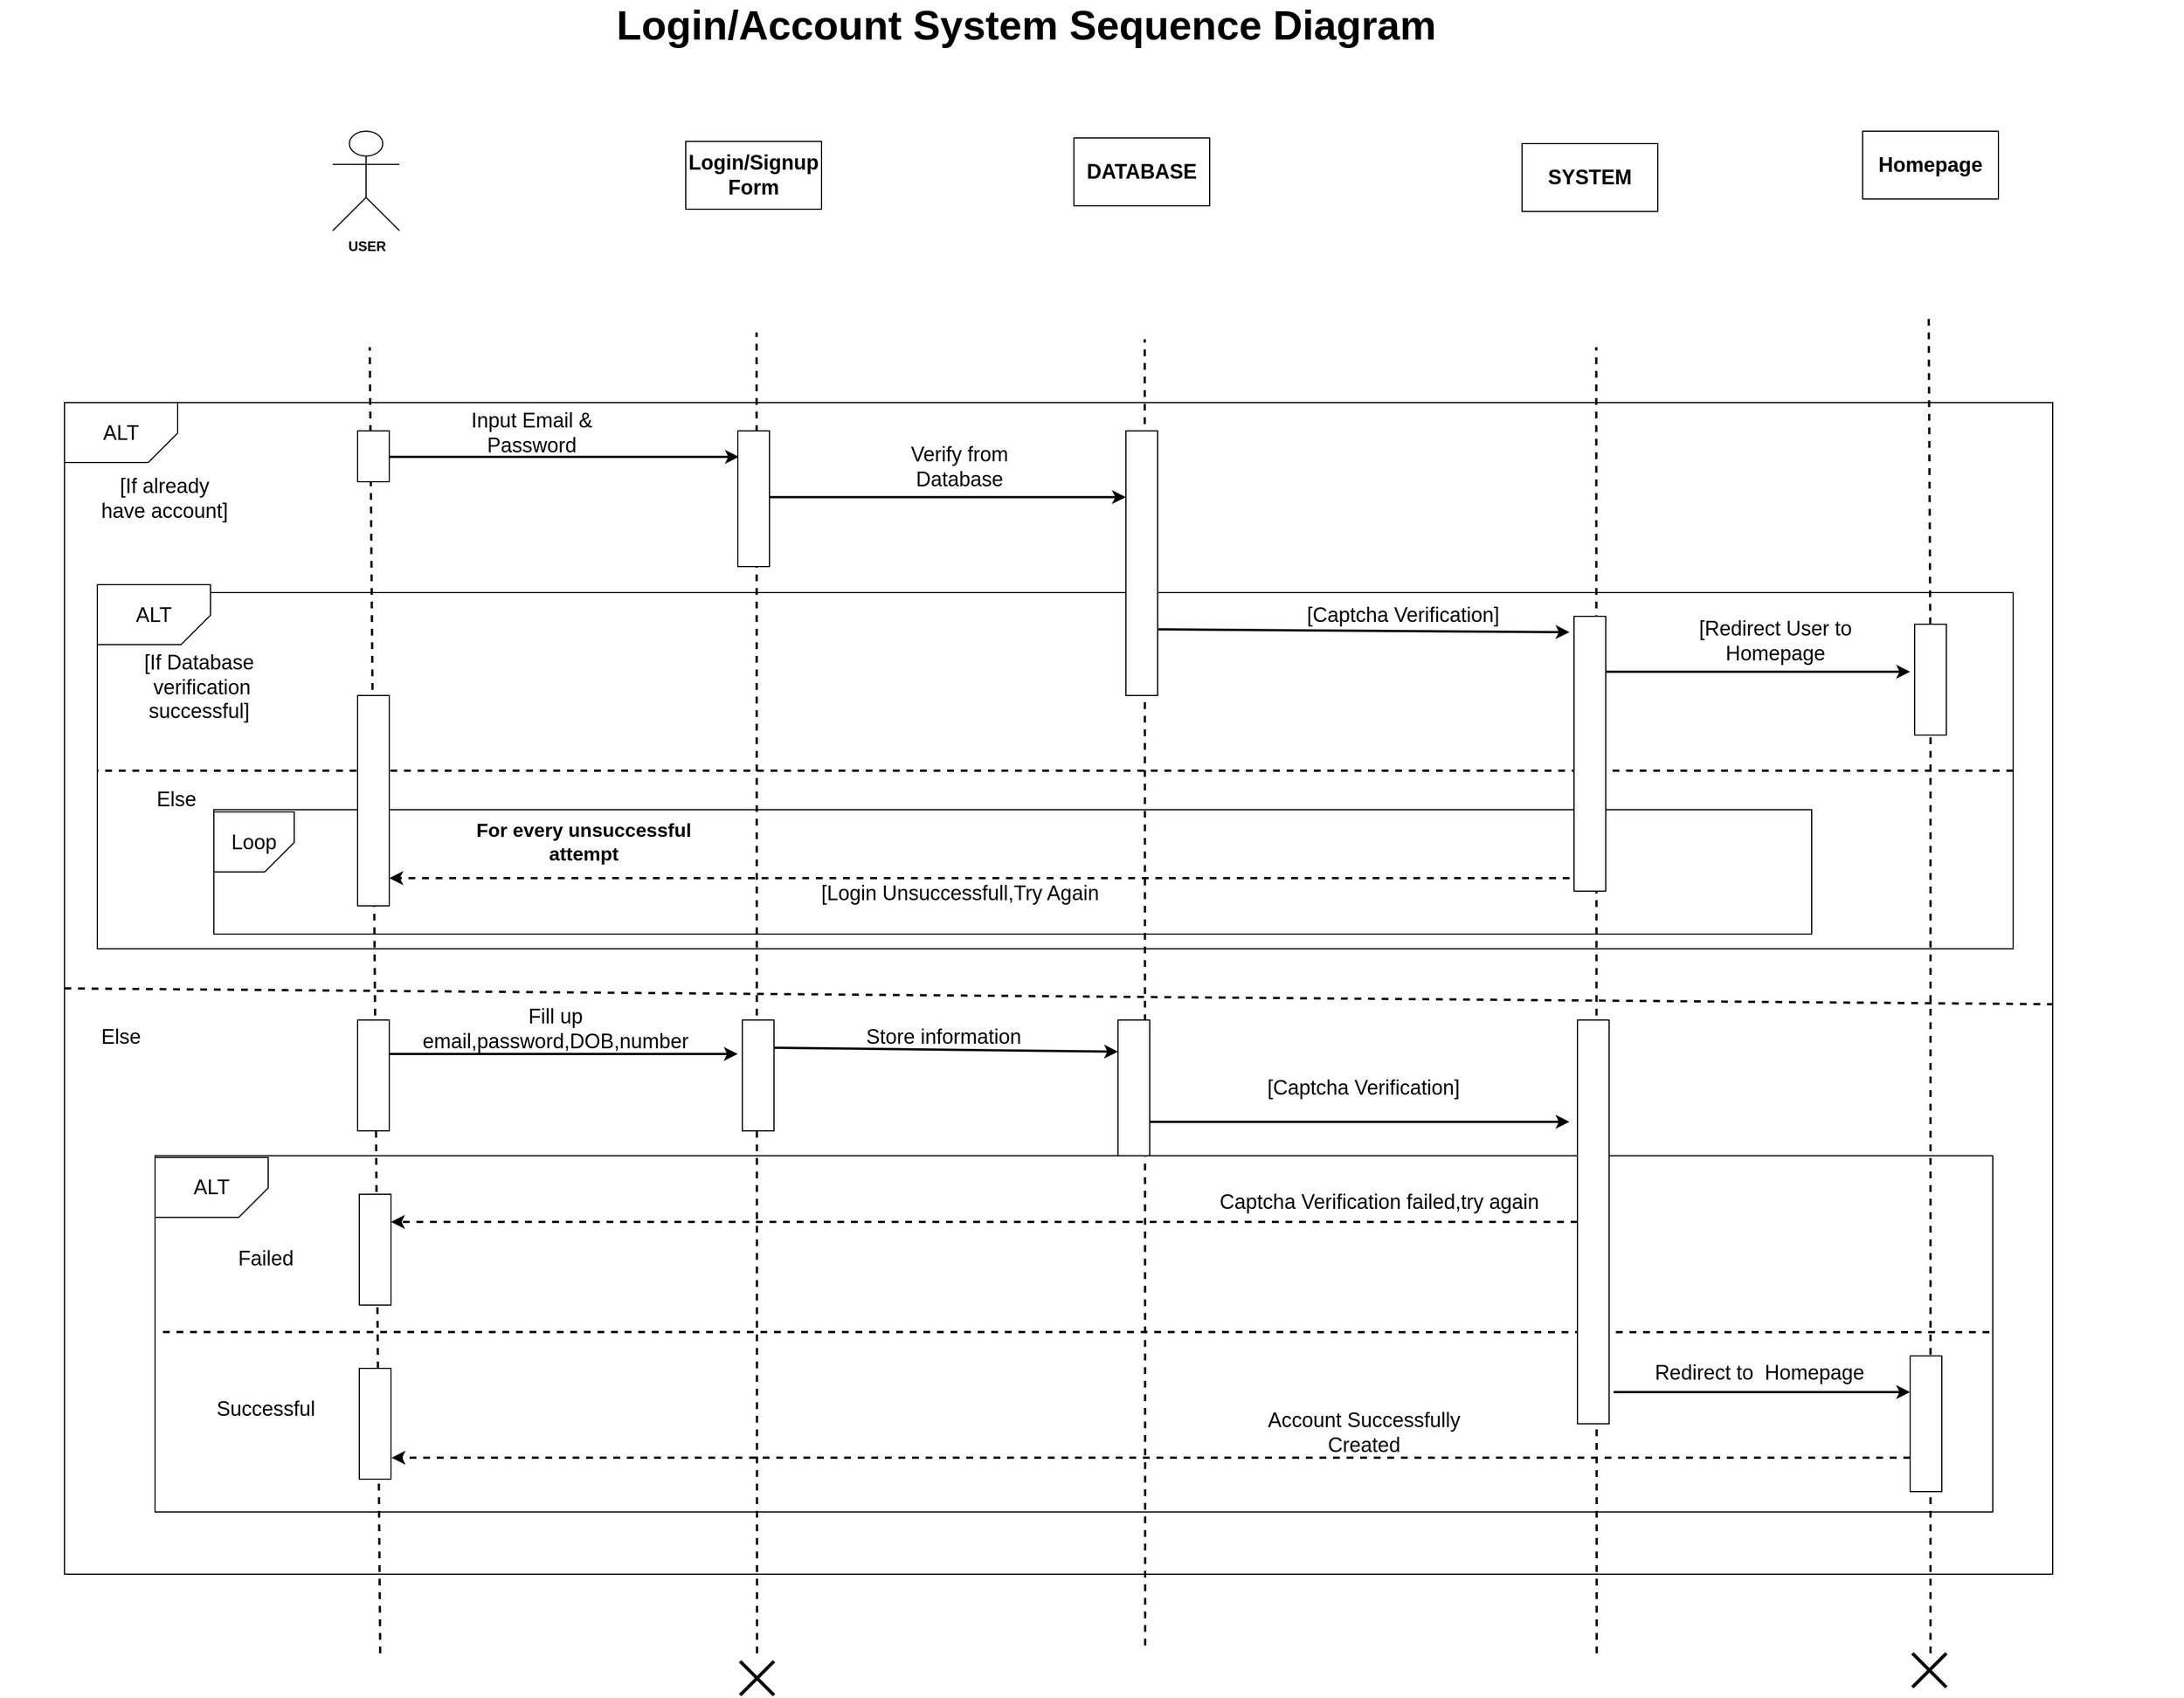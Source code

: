 <mxfile version="17.4.0" type="device"><diagram id="5oVXEnrIi1kYfZsAYA4v" name="Page-1"><mxGraphModel dx="3655" dy="2010" grid="0" gridSize="7" guides="1" tooltips="1" connect="1" arrows="1" fold="1" page="1" pageScale="1" pageWidth="2000" pageHeight="1800" background="#ffffff" math="0" shadow="0"><root><mxCell id="0"/><mxCell id="1" parent="0"/><mxCell id="SZwYfXRegYFj2WXCsIf--5" value="" style="rounded=0;whiteSpace=wrap;html=1;fontSize=18;fillColor=none;" parent="1" vertex="1"><mxGeometry x="90" y="496" width="1757" height="1036" as="geometry"/></mxCell><mxCell id="SZwYfXRegYFj2WXCsIf--26" value="" style="rounded=0;whiteSpace=wrap;html=1;fontSize=18;fillColor=none;gradientColor=none;" parent="1" vertex="1"><mxGeometry x="119" y="664" width="1693" height="315" as="geometry"/></mxCell><mxCell id="TfzC2N9FIxQwZi4tumr4-4" value="" style="rounded=0;whiteSpace=wrap;html=1;" vertex="1" parent="1"><mxGeometry x="222" y="856" width="1412" height="110" as="geometry"/></mxCell><mxCell id="SZwYfXRegYFj2WXCsIf--1" value="&lt;b&gt;USER&lt;/b&gt;" style="shape=umlActor;verticalLabelPosition=bottom;verticalAlign=top;html=1;outlineConnect=0;" parent="1" vertex="1"><mxGeometry x="327" y="256" width="59" height="88" as="geometry"/></mxCell><mxCell id="SZwYfXRegYFj2WXCsIf--2" value="&lt;font style=&quot;font-size: 18px&quot;&gt;&lt;b&gt;Login/Signup Form&lt;/b&gt;&lt;/font&gt;" style="rounded=0;whiteSpace=wrap;html=1;" parent="1" vertex="1"><mxGeometry x="639" y="265" width="120" height="60" as="geometry"/></mxCell><mxCell id="SZwYfXRegYFj2WXCsIf--6" value="" style="endArrow=none;dashed=1;html=1;rounded=0;fontSize=18;jumpStyle=none;jumpSize=15;strokeWidth=2;" parent="1" edge="1"><mxGeometry width="50" height="50" relative="1" as="geometry"><mxPoint x="369" y="1602" as="sourcePoint"/><mxPoint x="359.75" y="447" as="targetPoint"/></mxGeometry></mxCell><mxCell id="SZwYfXRegYFj2WXCsIf--3" value="&lt;font style=&quot;font-size: 18px&quot;&gt;&lt;b&gt;DATABASE&lt;/b&gt;&lt;/font&gt;" style="rounded=0;whiteSpace=wrap;html=1;" parent="1" vertex="1"><mxGeometry x="982" y="262" width="120" height="60" as="geometry"/></mxCell><mxCell id="SZwYfXRegYFj2WXCsIf--4" value="&lt;font style=&quot;font-size: 18px&quot;&gt;&lt;b&gt;SYSTEM&lt;/b&gt;&lt;/font&gt;" style="rounded=0;whiteSpace=wrap;html=1;" parent="1" vertex="1"><mxGeometry x="1378" y="267" width="120" height="60" as="geometry"/></mxCell><mxCell id="SZwYfXRegYFj2WXCsIf--8" value="" style="endArrow=none;dashed=1;html=1;rounded=0;fontSize=18;jumpStyle=none;jumpSize=15;strokeWidth=2;" parent="1" edge="1"><mxGeometry width="50" height="50" relative="1" as="geometry"><mxPoint x="702" y="1602" as="sourcePoint"/><mxPoint x="701.61" y="434" as="targetPoint"/></mxGeometry></mxCell><mxCell id="SZwYfXRegYFj2WXCsIf--9" value="" style="endArrow=none;dashed=1;html=1;rounded=0;fontSize=18;jumpStyle=none;jumpSize=15;strokeWidth=2;" parent="1" edge="1"><mxGeometry width="50" height="50" relative="1" as="geometry"><mxPoint x="1045" y="1595" as="sourcePoint"/><mxPoint x="1044.61" y="440" as="targetPoint"/></mxGeometry></mxCell><mxCell id="SZwYfXRegYFj2WXCsIf--10" value="" style="endArrow=none;dashed=1;html=1;rounded=0;fontSize=18;jumpStyle=none;jumpSize=15;strokeWidth=2;" parent="1" edge="1"><mxGeometry width="50" height="50" relative="1" as="geometry"><mxPoint x="1444" y="1602" as="sourcePoint"/><mxPoint x="1443.64" y="447" as="targetPoint"/></mxGeometry></mxCell><mxCell id="SZwYfXRegYFj2WXCsIf--14" value="ALT" style="shape=card;whiteSpace=wrap;html=1;fontSize=18;direction=north;flipV=0;flipH=1;size=26;" parent="1" vertex="1"><mxGeometry x="90" y="496" width="100" height="53" as="geometry"/></mxCell><mxCell id="SZwYfXRegYFj2WXCsIf--18" value="[If already have account]" style="text;html=1;strokeColor=none;fillColor=none;align=center;verticalAlign=middle;whiteSpace=wrap;rounded=0;fontSize=18;" parent="1" vertex="1"><mxGeometry x="119" y="566" width="119" height="30" as="geometry"/></mxCell><mxCell id="SZwYfXRegYFj2WXCsIf--19" value="" style="endArrow=classic;html=1;rounded=0;fontSize=18;strokeWidth=2;jumpStyle=none;jumpSize=15;" parent="1" edge="1"><mxGeometry width="50" height="50" relative="1" as="geometry"><mxPoint x="371" y="544" as="sourcePoint"/><mxPoint x="686" y="544" as="targetPoint"/></mxGeometry></mxCell><mxCell id="SZwYfXRegYFj2WXCsIf--20" value="" style="rounded=0;whiteSpace=wrap;html=1;fontSize=18;direction=south;" parent="1" vertex="1"><mxGeometry x="349" y="521" width="28" height="45" as="geometry"/></mxCell><mxCell id="SZwYfXRegYFj2WXCsIf--21" value="" style="rounded=0;whiteSpace=wrap;html=1;fontSize=18;direction=south;" parent="1" vertex="1"><mxGeometry x="685" y="521" width="28" height="120" as="geometry"/></mxCell><mxCell id="SZwYfXRegYFj2WXCsIf--22" value="Input Email &amp;amp; Password" style="text;html=1;strokeColor=none;fillColor=none;align=center;verticalAlign=middle;whiteSpace=wrap;rounded=0;fontSize=18;" parent="1" vertex="1"><mxGeometry x="447" y="507.5" width="112" height="30" as="geometry"/></mxCell><mxCell id="SZwYfXRegYFj2WXCsIf--23" value="" style="rounded=0;whiteSpace=wrap;html=1;fontSize=18;direction=south;" parent="1" vertex="1"><mxGeometry x="1028" y="521" width="28" height="234" as="geometry"/></mxCell><mxCell id="SZwYfXRegYFj2WXCsIf--24" value="" style="endArrow=classic;html=1;rounded=0;fontSize=18;strokeWidth=2;jumpStyle=none;jumpSize=15;" parent="1" edge="1"><mxGeometry width="50" height="50" relative="1" as="geometry"><mxPoint x="713" y="579.57" as="sourcePoint"/><mxPoint x="1028" y="579.57" as="targetPoint"/></mxGeometry></mxCell><mxCell id="SZwYfXRegYFj2WXCsIf--25" value="Verify from Database" style="text;html=1;strokeColor=none;fillColor=none;align=center;verticalAlign=middle;whiteSpace=wrap;rounded=0;fontSize=18;" parent="1" vertex="1"><mxGeometry x="825" y="537.5" width="112" height="30" as="geometry"/></mxCell><mxCell id="SZwYfXRegYFj2WXCsIf--27" value="[If Database&lt;br&gt;&amp;nbsp;verification&lt;br&gt;successful]" style="text;html=1;strokeColor=none;fillColor=none;align=center;verticalAlign=middle;whiteSpace=wrap;rounded=0;fontSize=18;" parent="1" vertex="1"><mxGeometry x="153" y="727" width="112" height="42" as="geometry"/></mxCell><mxCell id="SZwYfXRegYFj2WXCsIf--28" value="ALT" style="shape=card;whiteSpace=wrap;html=1;fontSize=18;direction=north;flipV=0;flipH=1;size=26;" parent="1" vertex="1"><mxGeometry x="119" y="657" width="100" height="53" as="geometry"/></mxCell><mxCell id="SZwYfXRegYFj2WXCsIf--30" value="" style="endArrow=classic;html=1;rounded=0;fontSize=18;strokeWidth=2;jumpStyle=none;jumpSize=15;exitX=0.75;exitY=0;exitDx=0;exitDy=0;" parent="1" source="SZwYfXRegYFj2WXCsIf--23" edge="1"><mxGeometry width="50" height="50" relative="1" as="geometry"><mxPoint x="1091" y="692" as="sourcePoint"/><mxPoint x="1420" y="699" as="targetPoint"/></mxGeometry></mxCell><mxCell id="SZwYfXRegYFj2WXCsIf--31" value="[Captcha Verification]" style="text;html=1;strokeColor=none;fillColor=none;align=center;verticalAlign=middle;whiteSpace=wrap;rounded=0;fontSize=18;" parent="1" vertex="1"><mxGeometry x="1182" y="668.5" width="182" height="30" as="geometry"/></mxCell><mxCell id="SZwYfXRegYFj2WXCsIf--33" value="&lt;font style=&quot;font-size: 18px&quot;&gt;&lt;b&gt;Homepage&lt;/b&gt;&lt;/font&gt;" style="rounded=0;whiteSpace=wrap;html=1;" parent="1" vertex="1"><mxGeometry x="1679" y="256" width="120" height="60" as="geometry"/></mxCell><mxCell id="SZwYfXRegYFj2WXCsIf--36" value="" style="endArrow=none;dashed=1;html=1;rounded=0;fontSize=18;jumpStyle=none;jumpSize=15;strokeWidth=2;startArrow=none;" parent="1" source="SZwYfXRegYFj2WXCsIf--42" edge="1"><mxGeometry width="50" height="50" relative="1" as="geometry"><mxPoint x="1737.33" y="2183" as="sourcePoint"/><mxPoint x="1737.4" y="419" as="targetPoint"/></mxGeometry></mxCell><mxCell id="SZwYfXRegYFj2WXCsIf--41" value="" style="endArrow=classic;html=1;rounded=0;fontSize=18;strokeWidth=2;jumpStyle=none;jumpSize=15;" parent="1" edge="1"><mxGeometry width="50" height="50" relative="1" as="geometry"><mxPoint x="1448" y="734" as="sourcePoint"/><mxPoint x="1721" y="734" as="targetPoint"/></mxGeometry></mxCell><mxCell id="SZwYfXRegYFj2WXCsIf--42" value="" style="rounded=0;whiteSpace=wrap;html=1;fontSize=18;direction=south;" parent="1" vertex="1"><mxGeometry x="1725" y="692" width="28" height="98" as="geometry"/></mxCell><mxCell id="SZwYfXRegYFj2WXCsIf--43" value="" style="endArrow=none;dashed=1;html=1;rounded=0;fontSize=18;jumpStyle=none;jumpSize=15;strokeWidth=2;startArrow=none;" parent="1" target="SZwYfXRegYFj2WXCsIf--42" edge="1"><mxGeometry width="50" height="50" relative="1" as="geometry"><mxPoint x="1739" y="1602" as="sourcePoint"/><mxPoint x="1737.4" y="419" as="targetPoint"/></mxGeometry></mxCell><mxCell id="SZwYfXRegYFj2WXCsIf--44" value="[Redirect User to Homepage" style="text;html=1;strokeColor=none;fillColor=none;align=center;verticalAlign=middle;whiteSpace=wrap;rounded=0;fontSize=18;" parent="1" vertex="1"><mxGeometry x="1532" y="692" width="140" height="30" as="geometry"/></mxCell><mxCell id="SZwYfXRegYFj2WXCsIf--45" value="" style="endArrow=none;dashed=1;html=1;rounded=0;fontSize=18;jumpStyle=none;jumpSize=15;strokeWidth=2;entryX=0;entryY=0.5;entryDx=0;entryDy=0;exitX=1;exitY=0.5;exitDx=0;exitDy=0;" parent="1" source="SZwYfXRegYFj2WXCsIf--26" target="SZwYfXRegYFj2WXCsIf--26" edge="1"><mxGeometry width="50" height="50" relative="1" as="geometry"><mxPoint x="376.25" y="2211" as="sourcePoint"/><mxPoint x="384" y="1322" as="targetPoint"/></mxGeometry></mxCell><mxCell id="SZwYfXRegYFj2WXCsIf--46" value="Else" style="text;html=1;strokeColor=none;fillColor=none;align=center;verticalAlign=middle;whiteSpace=wrap;rounded=0;fontSize=18;" parent="1" vertex="1"><mxGeometry x="159" y="832" width="60" height="30" as="geometry"/></mxCell><mxCell id="SZwYfXRegYFj2WXCsIf--48" value="" style="endArrow=classic;html=1;rounded=0;dashed=1;fontSize=18;strokeWidth=2;jumpStyle=none;jumpSize=15;entryX=0.75;entryY=0;entryDx=0;entryDy=0;" parent="1" edge="1"><mxGeometry width="50" height="50" relative="1" as="geometry"><mxPoint x="1420" y="916.5" as="sourcePoint"/><mxPoint x="377" y="916.5" as="targetPoint"/></mxGeometry></mxCell><mxCell id="SZwYfXRegYFj2WXCsIf--49" value="[Login Unsuccessfull,Try Again" style="text;html=1;strokeColor=none;fillColor=none;align=center;verticalAlign=middle;whiteSpace=wrap;rounded=0;fontSize=18;" parent="1" vertex="1"><mxGeometry x="737.5" y="915" width="287" height="30" as="geometry"/></mxCell><mxCell id="SZwYfXRegYFj2WXCsIf--29" value="" style="rounded=0;whiteSpace=wrap;html=1;fontSize=18;direction=south;" parent="1" vertex="1"><mxGeometry x="1424" y="685" width="28" height="243" as="geometry"/></mxCell><mxCell id="SZwYfXRegYFj2WXCsIf--37" value="" style="rounded=0;whiteSpace=wrap;html=1;fontSize=18;direction=south;" parent="1" vertex="1"><mxGeometry x="349" y="755" width="28" height="186" as="geometry"/></mxCell><mxCell id="SZwYfXRegYFj2WXCsIf--51" value="" style="endArrow=none;dashed=1;html=1;rounded=0;fontSize=18;strokeWidth=2;jumpStyle=none;jumpSize=40;exitX=0;exitY=0.5;exitDx=0;exitDy=0;" parent="1" source="SZwYfXRegYFj2WXCsIf--5" edge="1"><mxGeometry width="50" height="50" relative="1" as="geometry"><mxPoint x="1021" y="1134" as="sourcePoint"/><mxPoint x="1847" y="1028" as="targetPoint"/></mxGeometry></mxCell><mxCell id="SZwYfXRegYFj2WXCsIf--52" value="Else" style="text;html=1;strokeColor=none;fillColor=none;align=center;verticalAlign=middle;whiteSpace=wrap;rounded=0;fontSize=18;" parent="1" vertex="1"><mxGeometry x="110" y="1042" width="60" height="30" as="geometry"/></mxCell><mxCell id="SZwYfXRegYFj2WXCsIf--58" value="" style="endArrow=classic;html=1;rounded=0;fontSize=18;endSize=6;strokeWidth=2;jumpStyle=none;jumpSize=40;" parent="1" edge="1"><mxGeometry width="50" height="50" relative="1" as="geometry"><mxPoint x="377" y="1072" as="sourcePoint"/><mxPoint x="685" y="1072" as="targetPoint"/></mxGeometry></mxCell><mxCell id="SZwYfXRegYFj2WXCsIf--59" value="" style="rounded=0;whiteSpace=wrap;html=1;fontSize=18;direction=south;" parent="1" vertex="1"><mxGeometry x="689" y="1042" width="28" height="98" as="geometry"/></mxCell><mxCell id="SZwYfXRegYFj2WXCsIf--61" value="Fill up email,password,DOB,number" style="text;html=1;strokeColor=none;fillColor=none;align=center;verticalAlign=middle;whiteSpace=wrap;rounded=0;fontSize=18;" parent="1" vertex="1"><mxGeometry x="433" y="1035" width="182" height="30" as="geometry"/></mxCell><mxCell id="SZwYfXRegYFj2WXCsIf--63" value="" style="rounded=0;whiteSpace=wrap;html=1;fontSize=18;direction=south;" parent="1" vertex="1"><mxGeometry x="1021" y="1042" width="28" height="120" as="geometry"/></mxCell><mxCell id="SZwYfXRegYFj2WXCsIf--64" value="" style="endArrow=classic;html=1;rounded=0;fontSize=18;endSize=6;strokeWidth=2;jumpStyle=none;jumpSize=40;exitX=0.25;exitY=0;exitDx=0;exitDy=0;" parent="1" source="SZwYfXRegYFj2WXCsIf--59" edge="1"><mxGeometry width="50" height="50" relative="1" as="geometry"><mxPoint x="725" y="1072" as="sourcePoint"/><mxPoint x="1021" y="1070" as="targetPoint"/></mxGeometry></mxCell><mxCell id="SZwYfXRegYFj2WXCsIf--65" value="Store information" style="text;html=1;strokeColor=none;fillColor=none;align=center;verticalAlign=middle;whiteSpace=wrap;rounded=0;fontSize=18;" parent="1" vertex="1"><mxGeometry x="776" y="1042" width="182" height="30" as="geometry"/></mxCell><mxCell id="SZwYfXRegYFj2WXCsIf--66" value="" style="endArrow=classic;html=1;rounded=0;fontSize=18;endSize=6;strokeWidth=2;jumpStyle=none;jumpSize=40;exitX=0.75;exitY=0;exitDx=0;exitDy=0;" parent="1" source="SZwYfXRegYFj2WXCsIf--63" edge="1"><mxGeometry width="50" height="50" relative="1" as="geometry"><mxPoint x="1056" y="1112" as="sourcePoint"/><mxPoint x="1420" y="1132" as="targetPoint"/></mxGeometry></mxCell><mxCell id="SZwYfXRegYFj2WXCsIf--69" value="[Captcha Verification]" style="text;html=1;strokeColor=none;fillColor=none;align=center;verticalAlign=middle;whiteSpace=wrap;rounded=0;fontSize=18;" parent="1" vertex="1"><mxGeometry x="1147" y="1087" width="182" height="30" as="geometry"/></mxCell><mxCell id="SZwYfXRegYFj2WXCsIf--79" value="" style="rounded=0;whiteSpace=wrap;html=1;fontSize=18;fillColor=none;gradientColor=none;fontStyle=1" parent="1" vertex="1"><mxGeometry x="170" y="1162" width="1624" height="315" as="geometry"/></mxCell><mxCell id="SZwYfXRegYFj2WXCsIf--75" value="" style="endArrow=classic;html=1;rounded=0;dashed=1;fontSize=18;strokeWidth=2;jumpStyle=none;jumpSize=15;entryX=0.25;entryY=0;entryDx=0;entryDy=0;" parent="1" source="SZwYfXRegYFj2WXCsIf--67" target="SZwYfXRegYFj2WXCsIf--85" edge="1"><mxGeometry width="50" height="50" relative="1" as="geometry"><mxPoint x="1427" y="879.0" as="sourcePoint"/><mxPoint x="384" y="879.0" as="targetPoint"/></mxGeometry></mxCell><mxCell id="SZwYfXRegYFj2WXCsIf--76" value="Captcha Verification failed,try again" style="text;html=1;strokeColor=none;fillColor=none;align=center;verticalAlign=middle;whiteSpace=wrap;rounded=0;fontSize=18;" parent="1" vertex="1"><mxGeometry x="1091" y="1188" width="322" height="30" as="geometry"/></mxCell><mxCell id="SZwYfXRegYFj2WXCsIf--78" value="Account Successfully Created" style="text;html=1;strokeColor=none;fillColor=none;align=center;verticalAlign=middle;whiteSpace=wrap;rounded=0;fontSize=18;" parent="1" vertex="1"><mxGeometry x="1136.5" y="1392" width="203" height="30" as="geometry"/></mxCell><mxCell id="SZwYfXRegYFj2WXCsIf--81" value="ALT" style="shape=card;whiteSpace=wrap;html=1;fontSize=18;direction=north;flipV=0;flipH=1;size=26;" parent="1" vertex="1"><mxGeometry x="170" y="1163.5" width="100" height="53" as="geometry"/></mxCell><mxCell id="SZwYfXRegYFj2WXCsIf--55" value="" style="rounded=0;whiteSpace=wrap;html=1;fontSize=18;direction=south;" parent="1" vertex="1"><mxGeometry x="349" y="1042" width="28" height="98" as="geometry"/></mxCell><mxCell id="SZwYfXRegYFj2WXCsIf--85" value="" style="rounded=0;whiteSpace=wrap;html=1;fontSize=18;direction=south;" parent="1" vertex="1"><mxGeometry x="350.5" y="1196" width="28" height="98" as="geometry"/></mxCell><mxCell id="SZwYfXRegYFj2WXCsIf--87" value="Failed" style="text;html=1;strokeColor=none;fillColor=none;align=center;verticalAlign=middle;whiteSpace=wrap;rounded=0;fontSize=18;" parent="1" vertex="1"><mxGeometry x="238" y="1238" width="60" height="30" as="geometry"/></mxCell><mxCell id="SZwYfXRegYFj2WXCsIf--88" value="" style="endArrow=none;dashed=1;html=1;rounded=0;fontSize=18;jumpStyle=none;jumpSize=15;strokeWidth=2;entryX=0;entryY=0.5;entryDx=0;entryDy=0;" parent="1" edge="1"><mxGeometry width="50" height="50" relative="1" as="geometry"><mxPoint x="1791" y="1318" as="sourcePoint"/><mxPoint x="174" y="1317.83" as="targetPoint"/></mxGeometry></mxCell><mxCell id="SZwYfXRegYFj2WXCsIf--67" value="" style="rounded=0;whiteSpace=wrap;html=1;fontSize=18;direction=south;" parent="1" vertex="1"><mxGeometry x="1427" y="1042" width="28" height="357" as="geometry"/></mxCell><mxCell id="SZwYfXRegYFj2WXCsIf--89" value="Successful" style="text;html=1;strokeColor=none;fillColor=none;align=center;verticalAlign=middle;whiteSpace=wrap;rounded=0;fontSize=18;" parent="1" vertex="1"><mxGeometry x="238" y="1371" width="60" height="30" as="geometry"/></mxCell><mxCell id="SZwYfXRegYFj2WXCsIf--90" value="" style="rounded=0;whiteSpace=wrap;html=1;fontSize=18;direction=south;" parent="1" vertex="1"><mxGeometry x="350.5" y="1350" width="28" height="98" as="geometry"/></mxCell><mxCell id="SZwYfXRegYFj2WXCsIf--92" value="" style="endArrow=classic;html=1;rounded=0;dashed=1;fontSize=18;strokeWidth=2;jumpStyle=none;jumpSize=15;exitX=0.75;exitY=1;exitDx=0;exitDy=0;" parent="1" source="SZwYfXRegYFj2WXCsIf--94" edge="1"><mxGeometry width="50" height="50" relative="1" as="geometry"><mxPoint x="1427" y="1437.5" as="sourcePoint"/><mxPoint x="379" y="1429" as="targetPoint"/></mxGeometry></mxCell><mxCell id="SZwYfXRegYFj2WXCsIf--94" value="" style="rounded=0;whiteSpace=wrap;html=1;fontSize=18;direction=south;" parent="1" vertex="1"><mxGeometry x="1721" y="1339" width="28" height="120" as="geometry"/></mxCell><mxCell id="SZwYfXRegYFj2WXCsIf--96" value="" style="endArrow=classic;html=1;rounded=0;fontSize=18;strokeWidth=2;jumpStyle=none;jumpSize=15;" parent="1" edge="1"><mxGeometry width="50" height="50" relative="1" as="geometry"><mxPoint x="1459" y="1371.0" as="sourcePoint"/><mxPoint x="1721" y="1371" as="targetPoint"/></mxGeometry></mxCell><mxCell id="SZwYfXRegYFj2WXCsIf--97" value="Redirect to&amp;nbsp; Homepage" style="text;html=1;strokeColor=none;fillColor=none;align=center;verticalAlign=middle;whiteSpace=wrap;rounded=0;fontSize=18;" parent="1" vertex="1"><mxGeometry x="1427" y="1339" width="322" height="30" as="geometry"/></mxCell><mxCell id="SZwYfXRegYFj2WXCsIf--98" value="&lt;font size=&quot;1&quot;&gt;&lt;b style=&quot;font-size: 36px&quot;&gt;Login/Account System Sequence Diagram&lt;/b&gt;&lt;/font&gt;" style="text;html=1;strokeColor=none;fillColor=none;align=center;verticalAlign=middle;whiteSpace=wrap;rounded=0;fontSize=18;" parent="1" vertex="1"><mxGeometry x="504" y="147" width="871.5" height="30" as="geometry"/></mxCell><mxCell id="SZwYfXRegYFj2WXCsIf--99" value="" style="shape=umlDestroy;whiteSpace=wrap;html=1;strokeWidth=3;fontSize=36;fillColor=none;gradientColor=none;" parent="1" vertex="1"><mxGeometry x="687.005" y="1609" width="30" height="30" as="geometry"/></mxCell><mxCell id="SZwYfXRegYFj2WXCsIf--100" value="" style="shape=umlDestroy;whiteSpace=wrap;html=1;strokeWidth=3;fontSize=36;fillColor=none;gradientColor=none;" parent="1" vertex="1"><mxGeometry x="1723.005" y="1602" width="30" height="30" as="geometry"/></mxCell><mxCell id="SZwYfXRegYFj2WXCsIf--102" value="" style="ellipse;html=1;shape=endState;fillColor=#FFFFFF;strokeColor=#FFFFFF;fontSize=36;strokeWidth=0;" parent="1" vertex="1"><mxGeometry x="33" y="953" width="30" height="30" as="geometry"/></mxCell><mxCell id="SZwYfXRegYFj2WXCsIf--103" value="" style="ellipse;html=1;shape=endState;fillColor=#FFFFFF;strokeColor=#FFFFFF;fontSize=36;strokeWidth=0;" parent="1" vertex="1"><mxGeometry x="1932" y="919" width="30" height="30" as="geometry"/></mxCell><mxCell id="TfzC2N9FIxQwZi4tumr4-6" value="Loop" style="shape=card;whiteSpace=wrap;html=1;fontSize=18;direction=north;flipV=0;flipH=1;size=26;" vertex="1" parent="1"><mxGeometry x="222" y="858" width="71" height="53" as="geometry"/></mxCell><mxCell id="TfzC2N9FIxQwZi4tumr4-7" value="&lt;font style=&quot;font-size: 17px&quot;&gt;For every unsuccessful attempt&lt;/font&gt;" style="text;html=1;strokeColor=none;fillColor=none;align=center;verticalAlign=middle;whiteSpace=wrap;rounded=0;fontStyle=1" vertex="1" parent="1"><mxGeometry x="420" y="869.5" width="258" height="30" as="geometry"/></mxCell></root></mxGraphModel></diagram></mxfile>